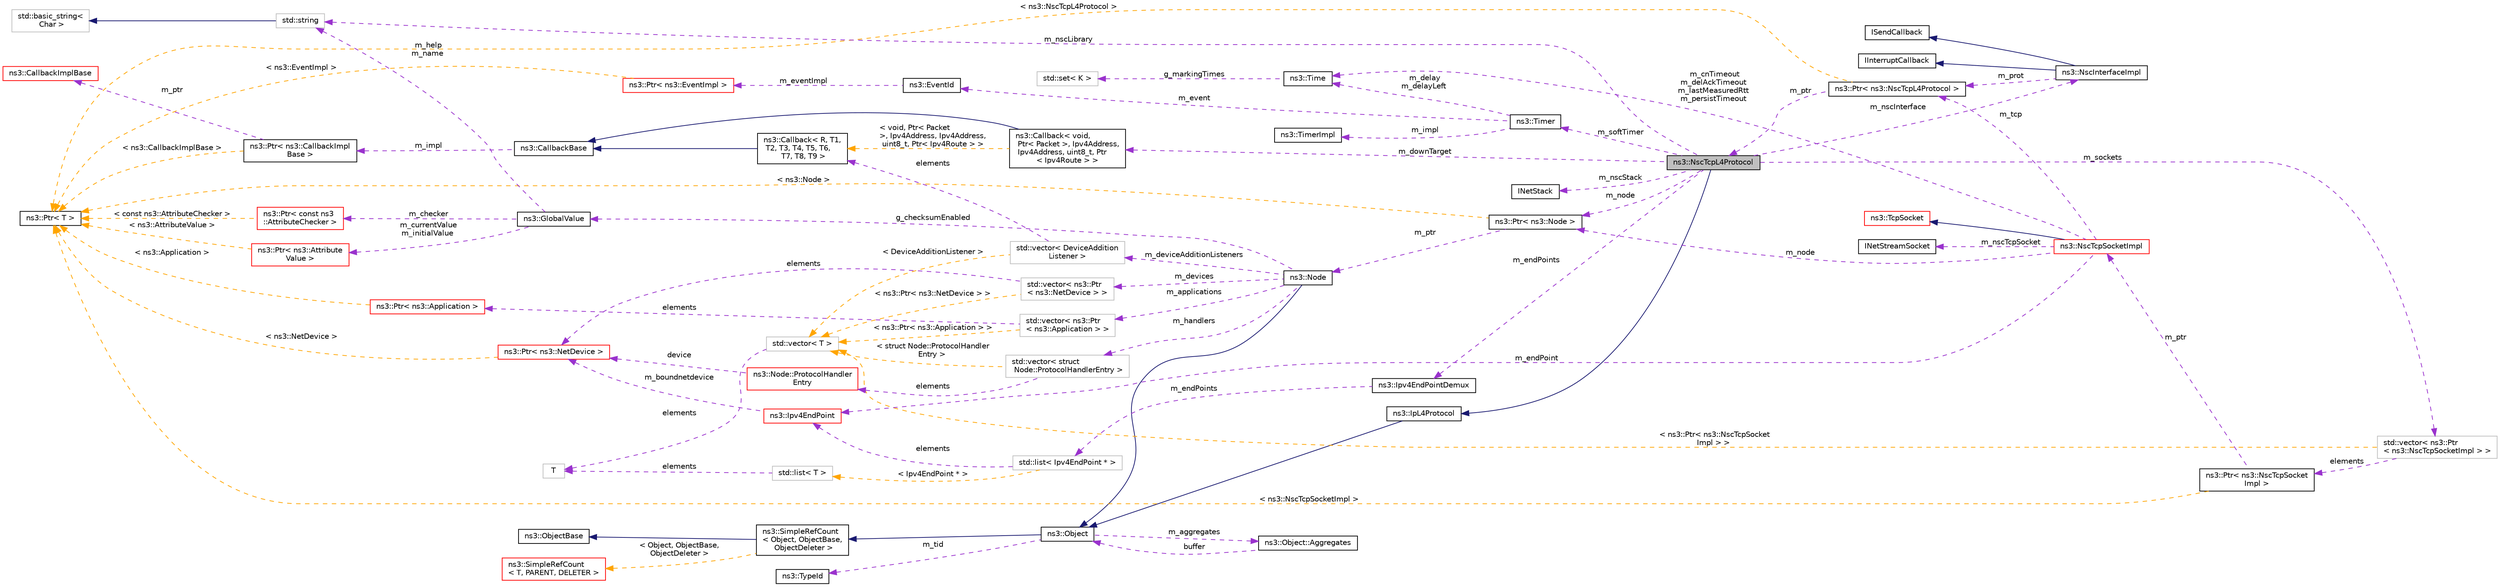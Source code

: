 digraph "ns3::NscTcpL4Protocol"
{
 // LATEX_PDF_SIZE
  edge [fontname="Helvetica",fontsize="10",labelfontname="Helvetica",labelfontsize="10"];
  node [fontname="Helvetica",fontsize="10",shape=record];
  rankdir="LR";
  Node1 [label="ns3::NscTcpL4Protocol",height=0.2,width=0.4,color="black", fillcolor="grey75", style="filled", fontcolor="black",tooltip="Nsc wrapper glue, to interface with the Ipv4 protocol underneath."];
  Node2 -> Node1 [dir="back",color="midnightblue",fontsize="10",style="solid",fontname="Helvetica"];
  Node2 [label="ns3::IpL4Protocol",height=0.2,width=0.4,color="black", fillcolor="white", style="filled",URL="$classns3_1_1_ip_l4_protocol.html",tooltip="L4 Protocol abstract base class."];
  Node3 -> Node2 [dir="back",color="midnightblue",fontsize="10",style="solid",fontname="Helvetica"];
  Node3 [label="ns3::Object",height=0.2,width=0.4,color="black", fillcolor="white", style="filled",URL="$classns3_1_1_object.html",tooltip="A base class which provides memory management and object aggregation."];
  Node4 -> Node3 [dir="back",color="midnightblue",fontsize="10",style="solid",fontname="Helvetica"];
  Node4 [label="ns3::SimpleRefCount\l\< Object, ObjectBase,\l ObjectDeleter \>",height=0.2,width=0.4,color="black", fillcolor="white", style="filled",URL="$classns3_1_1_simple_ref_count.html",tooltip=" "];
  Node5 -> Node4 [dir="back",color="midnightblue",fontsize="10",style="solid",fontname="Helvetica"];
  Node5 [label="ns3::ObjectBase",height=0.2,width=0.4,color="black", fillcolor="white", style="filled",URL="$classns3_1_1_object_base.html",tooltip="Anchor the ns-3 type and attribute system."];
  Node6 -> Node4 [dir="back",color="orange",fontsize="10",style="dashed",label=" \< Object, ObjectBase,\l ObjectDeleter \>" ,fontname="Helvetica"];
  Node6 [label="ns3::SimpleRefCount\l\< T, PARENT, DELETER \>",height=0.2,width=0.4,color="red", fillcolor="white", style="filled",URL="$classns3_1_1_simple_ref_count.html",tooltip="A template-based reference counting class."];
  Node8 -> Node3 [dir="back",color="darkorchid3",fontsize="10",style="dashed",label=" m_tid" ,fontname="Helvetica"];
  Node8 [label="ns3::TypeId",height=0.2,width=0.4,color="black", fillcolor="white", style="filled",URL="$classns3_1_1_type_id.html",tooltip="a unique identifier for an interface."];
  Node9 -> Node3 [dir="back",color="darkorchid3",fontsize="10",style="dashed",label=" m_aggregates" ,fontname="Helvetica"];
  Node9 [label="ns3::Object::Aggregates",height=0.2,width=0.4,color="black", fillcolor="white", style="filled",URL="$structns3_1_1_object_1_1_aggregates.html",tooltip="The list of Objects aggregated to this one."];
  Node3 -> Node9 [dir="back",color="darkorchid3",fontsize="10",style="dashed",label=" buffer" ,fontname="Helvetica"];
  Node10 -> Node1 [dir="back",color="darkorchid3",fontsize="10",style="dashed",label=" m_node" ,fontname="Helvetica"];
  Node10 [label="ns3::Ptr\< ns3::Node \>",height=0.2,width=0.4,color="black", fillcolor="white", style="filled",URL="$classns3_1_1_ptr.html",tooltip=" "];
  Node11 -> Node10 [dir="back",color="darkorchid3",fontsize="10",style="dashed",label=" m_ptr" ,fontname="Helvetica"];
  Node11 [label="ns3::Node",height=0.2,width=0.4,color="black", fillcolor="white", style="filled",URL="$classns3_1_1_node.html",tooltip="A network Node."];
  Node3 -> Node11 [dir="back",color="midnightblue",fontsize="10",style="solid",fontname="Helvetica"];
  Node12 -> Node11 [dir="back",color="darkorchid3",fontsize="10",style="dashed",label=" m_applications" ,fontname="Helvetica"];
  Node12 [label="std::vector\< ns3::Ptr\l\< ns3::Application \> \>",height=0.2,width=0.4,color="grey75", fillcolor="white", style="filled",tooltip=" "];
  Node13 -> Node12 [dir="back",color="darkorchid3",fontsize="10",style="dashed",label=" elements" ,fontname="Helvetica"];
  Node13 [label="ns3::Ptr\< ns3::Application \>",height=0.2,width=0.4,color="red", fillcolor="white", style="filled",URL="$classns3_1_1_ptr.html",tooltip=" "];
  Node19 -> Node13 [dir="back",color="orange",fontsize="10",style="dashed",label=" \< ns3::Application \>" ,fontname="Helvetica"];
  Node19 [label="ns3::Ptr\< T \>",height=0.2,width=0.4,color="black", fillcolor="white", style="filled",URL="$classns3_1_1_ptr.html",tooltip="Smart pointer class similar to boost::intrusive_ptr."];
  Node23 -> Node12 [dir="back",color="orange",fontsize="10",style="dashed",label=" \< ns3::Ptr\< ns3::Application \> \>" ,fontname="Helvetica"];
  Node23 [label="std::vector\< T \>",height=0.2,width=0.4,color="grey75", fillcolor="white", style="filled",tooltip=" "];
  Node24 -> Node23 [dir="back",color="darkorchid3",fontsize="10",style="dashed",label=" elements" ,fontname="Helvetica"];
  Node24 [label="T",height=0.2,width=0.4,color="grey75", fillcolor="white", style="filled",tooltip=" "];
  Node25 -> Node11 [dir="back",color="darkorchid3",fontsize="10",style="dashed",label=" m_devices" ,fontname="Helvetica"];
  Node25 [label="std::vector\< ns3::Ptr\l\< ns3::NetDevice \> \>",height=0.2,width=0.4,color="grey75", fillcolor="white", style="filled",tooltip=" "];
  Node26 -> Node25 [dir="back",color="darkorchid3",fontsize="10",style="dashed",label=" elements" ,fontname="Helvetica"];
  Node26 [label="ns3::Ptr\< ns3::NetDevice \>",height=0.2,width=0.4,color="red", fillcolor="white", style="filled",URL="$classns3_1_1_ptr.html",tooltip=" "];
  Node19 -> Node26 [dir="back",color="orange",fontsize="10",style="dashed",label=" \< ns3::NetDevice \>" ,fontname="Helvetica"];
  Node23 -> Node25 [dir="back",color="orange",fontsize="10",style="dashed",label=" \< ns3::Ptr\< ns3::NetDevice \> \>" ,fontname="Helvetica"];
  Node28 -> Node11 [dir="back",color="darkorchid3",fontsize="10",style="dashed",label=" g_checksumEnabled" ,fontname="Helvetica"];
  Node28 [label="ns3::GlobalValue",height=0.2,width=0.4,color="black", fillcolor="white", style="filled",URL="$classns3_1_1_global_value.html",tooltip="Hold a so-called 'global value'."];
  Node29 -> Node28 [dir="back",color="darkorchid3",fontsize="10",style="dashed",label=" m_currentValue\nm_initialValue" ,fontname="Helvetica"];
  Node29 [label="ns3::Ptr\< ns3::Attribute\lValue \>",height=0.2,width=0.4,color="red", fillcolor="white", style="filled",URL="$classns3_1_1_ptr.html",tooltip=" "];
  Node19 -> Node29 [dir="back",color="orange",fontsize="10",style="dashed",label=" \< ns3::AttributeValue \>" ,fontname="Helvetica"];
  Node32 -> Node28 [dir="back",color="darkorchid3",fontsize="10",style="dashed",label=" m_help\nm_name" ,fontname="Helvetica"];
  Node32 [label="std::string",height=0.2,width=0.4,color="grey75", fillcolor="white", style="filled",tooltip=" "];
  Node33 -> Node32 [dir="back",color="midnightblue",fontsize="10",style="solid",fontname="Helvetica"];
  Node33 [label="std::basic_string\<\l Char \>",height=0.2,width=0.4,color="grey75", fillcolor="white", style="filled",tooltip=" "];
  Node34 -> Node28 [dir="back",color="darkorchid3",fontsize="10",style="dashed",label=" m_checker" ,fontname="Helvetica"];
  Node34 [label="ns3::Ptr\< const ns3\l::AttributeChecker \>",height=0.2,width=0.4,color="red", fillcolor="white", style="filled",URL="$classns3_1_1_ptr.html",tooltip=" "];
  Node19 -> Node34 [dir="back",color="orange",fontsize="10",style="dashed",label=" \< const ns3::AttributeChecker \>" ,fontname="Helvetica"];
  Node37 -> Node11 [dir="back",color="darkorchid3",fontsize="10",style="dashed",label=" m_handlers" ,fontname="Helvetica"];
  Node37 [label="std::vector\< struct\l Node::ProtocolHandlerEntry \>",height=0.2,width=0.4,color="grey75", fillcolor="white", style="filled",tooltip=" "];
  Node38 -> Node37 [dir="back",color="darkorchid3",fontsize="10",style="dashed",label=" elements" ,fontname="Helvetica"];
  Node38 [label="ns3::Node::ProtocolHandler\lEntry",height=0.2,width=0.4,color="red", fillcolor="white", style="filled",URL="$structns3_1_1_node_1_1_protocol_handler_entry.html",tooltip="Protocol handler entry."];
  Node26 -> Node38 [dir="back",color="darkorchid3",fontsize="10",style="dashed",label=" device" ,fontname="Helvetica"];
  Node23 -> Node37 [dir="back",color="orange",fontsize="10",style="dashed",label=" \< struct Node::ProtocolHandler\lEntry \>" ,fontname="Helvetica"];
  Node45 -> Node11 [dir="back",color="darkorchid3",fontsize="10",style="dashed",label=" m_deviceAdditionListeners" ,fontname="Helvetica"];
  Node45 [label="std::vector\< DeviceAddition\lListener \>",height=0.2,width=0.4,color="grey75", fillcolor="white", style="filled",tooltip=" "];
  Node44 -> Node45 [dir="back",color="darkorchid3",fontsize="10",style="dashed",label=" elements" ,fontname="Helvetica"];
  Node44 [label="ns3::Callback\< R, T1,\l T2, T3, T4, T5, T6,\l T7, T8, T9 \>",height=0.2,width=0.4,color="black", fillcolor="white", style="filled",URL="$classns3_1_1_callback.html",tooltip="Callback template class."];
  Node40 -> Node44 [dir="back",color="midnightblue",fontsize="10",style="solid",fontname="Helvetica"];
  Node40 [label="ns3::CallbackBase",height=0.2,width=0.4,color="black", fillcolor="white", style="filled",URL="$classns3_1_1_callback_base.html",tooltip="Base class for Callback class."];
  Node41 -> Node40 [dir="back",color="darkorchid3",fontsize="10",style="dashed",label=" m_impl" ,fontname="Helvetica"];
  Node41 [label="ns3::Ptr\< ns3::CallbackImpl\lBase \>",height=0.2,width=0.4,color="black", fillcolor="white", style="filled",URL="$classns3_1_1_ptr.html",tooltip=" "];
  Node42 -> Node41 [dir="back",color="darkorchid3",fontsize="10",style="dashed",label=" m_ptr" ,fontname="Helvetica"];
  Node42 [label="ns3::CallbackImplBase",height=0.2,width=0.4,color="red", fillcolor="white", style="filled",URL="$classns3_1_1_callback_impl_base.html",tooltip="Abstract base class for CallbackImpl Provides reference counting and equality test."];
  Node19 -> Node41 [dir="back",color="orange",fontsize="10",style="dashed",label=" \< ns3::CallbackImplBase \>" ,fontname="Helvetica"];
  Node23 -> Node45 [dir="back",color="orange",fontsize="10",style="dashed",label=" \< DeviceAdditionListener \>" ,fontname="Helvetica"];
  Node19 -> Node10 [dir="back",color="orange",fontsize="10",style="dashed",label=" \< ns3::Node \>" ,fontname="Helvetica"];
  Node46 -> Node1 [dir="back",color="darkorchid3",fontsize="10",style="dashed",label=" m_nscInterface" ,fontname="Helvetica"];
  Node46 [label="ns3::NscInterfaceImpl",height=0.2,width=0.4,color="black", fillcolor="white", style="filled",URL="$classns3_1_1_nsc_interface_impl.html",tooltip="Nsc interface implementation class."];
  Node47 -> Node46 [dir="back",color="midnightblue",fontsize="10",style="solid",fontname="Helvetica"];
  Node47 [label="ISendCallback",height=0.2,width=0.4,color="black", fillcolor="white", style="filled",URL="$struct_i_send_callback.html",tooltip="Struct interface to NSC send capabilities."];
  Node48 -> Node46 [dir="back",color="midnightblue",fontsize="10",style="solid",fontname="Helvetica"];
  Node48 [label="IInterruptCallback",height=0.2,width=0.4,color="black", fillcolor="white", style="filled",URL="$struct_i_interrupt_callback.html",tooltip="Struct interface to NSC soft interrupt capabilities."];
  Node49 -> Node46 [dir="back",color="darkorchid3",fontsize="10",style="dashed",label=" m_prot" ,fontname="Helvetica"];
  Node49 [label="ns3::Ptr\< ns3::NscTcpL4Protocol \>",height=0.2,width=0.4,color="black", fillcolor="white", style="filled",URL="$classns3_1_1_ptr.html",tooltip=" "];
  Node1 -> Node49 [dir="back",color="darkorchid3",fontsize="10",style="dashed",label=" m_ptr" ,fontname="Helvetica"];
  Node19 -> Node49 [dir="back",color="orange",fontsize="10",style="dashed",label=" \< ns3::NscTcpL4Protocol \>" ,fontname="Helvetica"];
  Node50 -> Node1 [dir="back",color="darkorchid3",fontsize="10",style="dashed",label=" m_nscStack" ,fontname="Helvetica"];
  Node50 [label="INetStack",height=0.2,width=0.4,color="black", fillcolor="white", style="filled",URL="$struct_i_net_stack.html",tooltip="Struct interface to NSC stack."];
  Node32 -> Node1 [dir="back",color="darkorchid3",fontsize="10",style="dashed",label=" m_nscLibrary" ,fontname="Helvetica"];
  Node51 -> Node1 [dir="back",color="darkorchid3",fontsize="10",style="dashed",label=" m_downTarget" ,fontname="Helvetica"];
  Node51 [label="ns3::Callback\< void,\l Ptr\< Packet \>, Ipv4Address,\l Ipv4Address, uint8_t, Ptr\l\< Ipv4Route \> \>",height=0.2,width=0.4,color="black", fillcolor="white", style="filled",URL="$classns3_1_1_callback.html",tooltip=" "];
  Node40 -> Node51 [dir="back",color="midnightblue",fontsize="10",style="solid",fontname="Helvetica"];
  Node44 -> Node51 [dir="back",color="orange",fontsize="10",style="dashed",label=" \< void, Ptr\< Packet\l \>, Ipv4Address, Ipv4Address,\l uint8_t, Ptr\< Ipv4Route \> \>" ,fontname="Helvetica"];
  Node52 -> Node1 [dir="back",color="darkorchid3",fontsize="10",style="dashed",label=" m_sockets" ,fontname="Helvetica"];
  Node52 [label="std::vector\< ns3::Ptr\l\< ns3::NscTcpSocketImpl \> \>",height=0.2,width=0.4,color="grey75", fillcolor="white", style="filled",tooltip=" "];
  Node53 -> Node52 [dir="back",color="darkorchid3",fontsize="10",style="dashed",label=" elements" ,fontname="Helvetica"];
  Node53 [label="ns3::Ptr\< ns3::NscTcpSocket\lImpl \>",height=0.2,width=0.4,color="black", fillcolor="white", style="filled",URL="$classns3_1_1_ptr.html",tooltip=" "];
  Node54 -> Node53 [dir="back",color="darkorchid3",fontsize="10",style="dashed",label=" m_ptr" ,fontname="Helvetica"];
  Node54 [label="ns3::NscTcpSocketImpl",height=0.2,width=0.4,color="red", fillcolor="white", style="filled",URL="$classns3_1_1_nsc_tcp_socket_impl.html",tooltip="Socket logic for the NSC TCP sockets."];
  Node55 -> Node54 [dir="back",color="midnightblue",fontsize="10",style="solid",fontname="Helvetica"];
  Node55 [label="ns3::TcpSocket",height=0.2,width=0.4,color="red", fillcolor="white", style="filled",URL="$classns3_1_1_tcp_socket.html",tooltip="(abstract) base class of all TcpSockets"];
  Node62 -> Node54 [dir="back",color="darkorchid3",fontsize="10",style="dashed",label=" m_nscTcpSocket" ,fontname="Helvetica"];
  Node62 [label="INetStreamSocket",height=0.2,width=0.4,color="black", fillcolor="white", style="filled",URL="$struct_i_net_stream_socket.html",tooltip="Struct interface to NSC Stream (i.e., TCP) Sockets."];
  Node10 -> Node54 [dir="back",color="darkorchid3",fontsize="10",style="dashed",label=" m_node" ,fontname="Helvetica"];
  Node20 -> Node54 [dir="back",color="darkorchid3",fontsize="10",style="dashed",label=" m_cnTimeout\nm_delAckTimeout\nm_lastMeasuredRtt\nm_persistTimeout" ,fontname="Helvetica"];
  Node20 [label="ns3::Time",height=0.2,width=0.4,color="black", fillcolor="white", style="filled",URL="$classns3_1_1_time.html",tooltip="Simulation virtual time values and global simulation resolution."];
  Node21 -> Node20 [dir="back",color="darkorchid3",fontsize="10",style="dashed",label=" g_markingTimes" ,fontname="Helvetica"];
  Node21 [label="std::set\< K \>",height=0.2,width=0.4,color="grey75", fillcolor="white", style="filled",tooltip=" "];
  Node74 -> Node54 [dir="back",color="darkorchid3",fontsize="10",style="dashed",label=" m_endPoint" ,fontname="Helvetica"];
  Node74 [label="ns3::Ipv4EndPoint",height=0.2,width=0.4,color="red", fillcolor="white", style="filled",URL="$classns3_1_1_ipv4_end_point.html",tooltip="A representation of an internet endpoint/connection."];
  Node26 -> Node74 [dir="back",color="darkorchid3",fontsize="10",style="dashed",label=" m_boundnetdevice" ,fontname="Helvetica"];
  Node49 -> Node54 [dir="back",color="darkorchid3",fontsize="10",style="dashed",label=" m_tcp" ,fontname="Helvetica"];
  Node19 -> Node53 [dir="back",color="orange",fontsize="10",style="dashed",label=" \< ns3::NscTcpSocketImpl \>" ,fontname="Helvetica"];
  Node23 -> Node52 [dir="back",color="orange",fontsize="10",style="dashed",label=" \< ns3::Ptr\< ns3::NscTcpSocket\lImpl \> \>" ,fontname="Helvetica"];
  Node79 -> Node1 [dir="back",color="darkorchid3",fontsize="10",style="dashed",label=" m_endPoints" ,fontname="Helvetica"];
  Node79 [label="ns3::Ipv4EndPointDemux",height=0.2,width=0.4,color="black", fillcolor="white", style="filled",URL="$classns3_1_1_ipv4_end_point_demux.html",tooltip="Demultiplexes packets to various transport layer endpoints."];
  Node80 -> Node79 [dir="back",color="darkorchid3",fontsize="10",style="dashed",label=" m_endPoints" ,fontname="Helvetica"];
  Node80 [label="std::list\< Ipv4EndPoint * \>",height=0.2,width=0.4,color="grey75", fillcolor="white", style="filled",tooltip=" "];
  Node74 -> Node80 [dir="back",color="darkorchid3",fontsize="10",style="dashed",label=" elements" ,fontname="Helvetica"];
  Node73 -> Node80 [dir="back",color="orange",fontsize="10",style="dashed",label=" \< Ipv4EndPoint * \>" ,fontname="Helvetica"];
  Node73 [label="std::list\< T \>",height=0.2,width=0.4,color="grey75", fillcolor="white", style="filled",tooltip=" "];
  Node24 -> Node73 [dir="back",color="darkorchid3",fontsize="10",style="dashed",label=" elements" ,fontname="Helvetica"];
  Node81 -> Node1 [dir="back",color="darkorchid3",fontsize="10",style="dashed",label=" m_softTimer" ,fontname="Helvetica"];
  Node81 [label="ns3::Timer",height=0.2,width=0.4,color="black", fillcolor="white", style="filled",URL="$classns3_1_1_timer.html",tooltip="A simple virtual Timer class."];
  Node15 -> Node81 [dir="back",color="darkorchid3",fontsize="10",style="dashed",label=" m_event" ,fontname="Helvetica"];
  Node15 [label="ns3::EventId",height=0.2,width=0.4,color="black", fillcolor="white", style="filled",URL="$classns3_1_1_event_id.html",tooltip="An identifier for simulation events."];
  Node16 -> Node15 [dir="back",color="darkorchid3",fontsize="10",style="dashed",label=" m_eventImpl" ,fontname="Helvetica"];
  Node16 [label="ns3::Ptr\< ns3::EventImpl \>",height=0.2,width=0.4,color="red", fillcolor="white", style="filled",URL="$classns3_1_1_ptr.html",tooltip=" "];
  Node19 -> Node16 [dir="back",color="orange",fontsize="10",style="dashed",label=" \< ns3::EventImpl \>" ,fontname="Helvetica"];
  Node20 -> Node81 [dir="back",color="darkorchid3",fontsize="10",style="dashed",label=" m_delay\nm_delayLeft" ,fontname="Helvetica"];
  Node82 -> Node81 [dir="back",color="darkorchid3",fontsize="10",style="dashed",label=" m_impl" ,fontname="Helvetica"];
  Node82 [label="ns3::TimerImpl",height=0.2,width=0.4,color="black", fillcolor="white", style="filled",URL="$classns3_1_1_timer_impl.html",tooltip="The timer implementation underlying Timer and Watchdog."];
}
